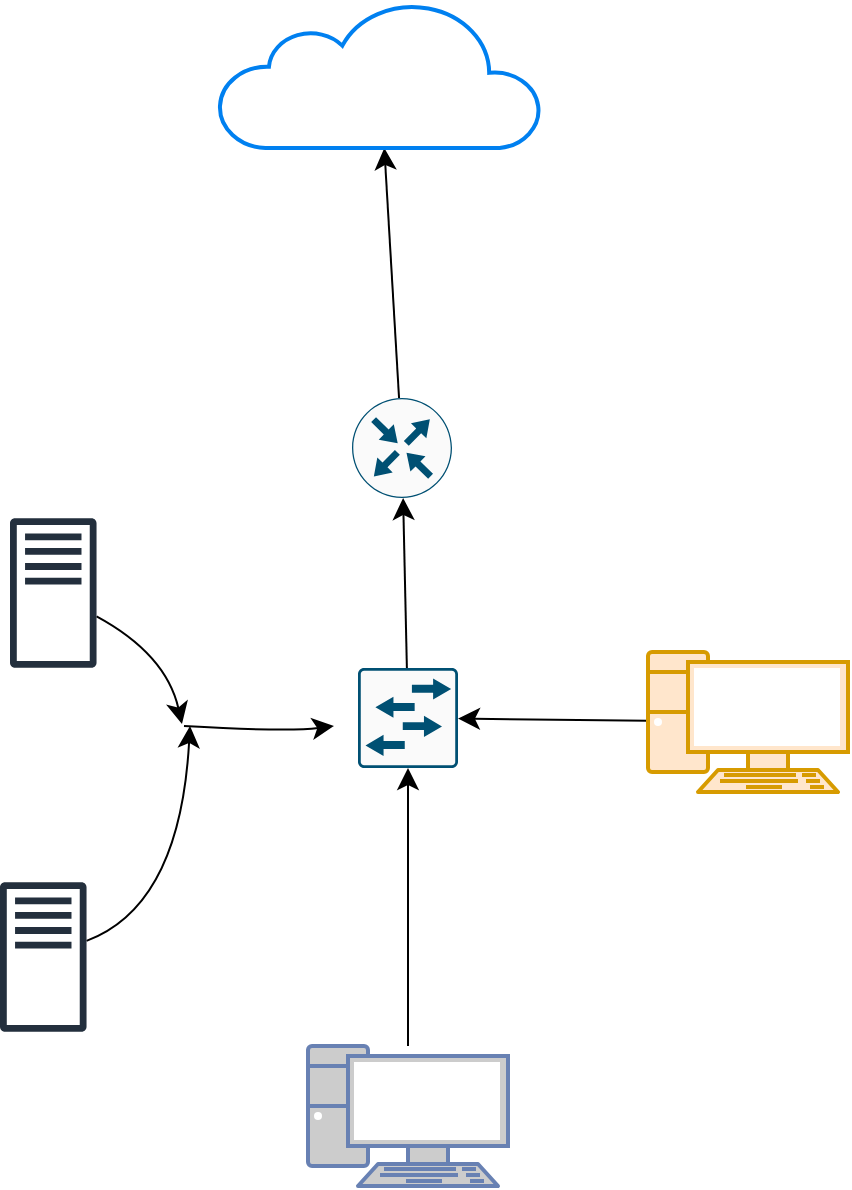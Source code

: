 <mxfile version="24.2.8" type="github">
  <diagram name="Page-1" id="brW68liZpwBAXn7qICkg">
    <mxGraphModel dx="864" dy="1199" grid="0" gridSize="10" guides="1" tooltips="1" connect="1" arrows="1" fold="1" page="0" pageScale="1" pageWidth="850" pageHeight="1100" math="0" shadow="0">
      <root>
        <mxCell id="0" />
        <mxCell id="1" parent="0" />
        <mxCell id="SOp-MsYclCzhipOw51BH-28" value="" style="edgeStyle=none;curved=1;rounded=0;orthogonalLoop=1;jettySize=auto;html=1;fontSize=12;startSize=8;endSize=8;" edge="1" parent="1" source="SOp-MsYclCzhipOw51BH-1">
          <mxGeometry relative="1" as="geometry">
            <mxPoint x="-17" y="230" as="targetPoint" />
            <Array as="points">
              <mxPoint x="-22" y="320" />
            </Array>
          </mxGeometry>
        </mxCell>
        <mxCell id="SOp-MsYclCzhipOw51BH-1" value="" style="sketch=0;outlineConnect=0;fontColor=#232F3E;gradientColor=none;fillColor=#232F3D;strokeColor=none;dashed=0;verticalLabelPosition=bottom;verticalAlign=top;align=center;html=1;fontSize=12;fontStyle=0;aspect=fixed;pointerEvents=1;shape=mxgraph.aws4.traditional_server;" vertex="1" parent="1">
          <mxGeometry x="-112" y="308" width="43.27" height="75" as="geometry" />
        </mxCell>
        <mxCell id="SOp-MsYclCzhipOw51BH-23" value="" style="edgeStyle=none;curved=1;rounded=0;orthogonalLoop=1;jettySize=auto;html=1;fontSize=12;startSize=8;endSize=8;" edge="1" parent="1" source="SOp-MsYclCzhipOw51BH-5" target="SOp-MsYclCzhipOw51BH-7">
          <mxGeometry relative="1" as="geometry" />
        </mxCell>
        <mxCell id="SOp-MsYclCzhipOw51BH-5" value="" style="fontColor=#0066CC;verticalAlign=top;verticalLabelPosition=bottom;labelPosition=center;align=center;html=1;outlineConnect=0;fillColor=#CCCCCC;strokeColor=#6881B3;gradientColor=none;gradientDirection=north;strokeWidth=2;shape=mxgraph.networks.pc;" vertex="1" parent="1">
          <mxGeometry x="42" y="390" width="100" height="70" as="geometry" />
        </mxCell>
        <mxCell id="SOp-MsYclCzhipOw51BH-15" value="" style="edgeStyle=none;curved=1;rounded=0;orthogonalLoop=1;jettySize=auto;html=1;fontSize=12;startSize=8;endSize=8;" edge="1" parent="1" source="SOp-MsYclCzhipOw51BH-6" target="SOp-MsYclCzhipOw51BH-7">
          <mxGeometry relative="1" as="geometry">
            <Array as="points" />
          </mxGeometry>
        </mxCell>
        <mxCell id="SOp-MsYclCzhipOw51BH-6" value="" style="verticalAlign=top;verticalLabelPosition=bottom;labelPosition=center;align=center;html=1;outlineConnect=0;fillColor=#ffe6cc;strokeColor=#d79b00;gradientDirection=north;strokeWidth=2;shape=mxgraph.networks.pc;" vertex="1" parent="1">
          <mxGeometry x="212" y="193" width="100" height="70" as="geometry" />
        </mxCell>
        <mxCell id="SOp-MsYclCzhipOw51BH-21" value="" style="edgeStyle=none;curved=1;rounded=0;orthogonalLoop=1;jettySize=auto;html=1;fontSize=12;startSize=8;endSize=8;" edge="1" parent="1" source="SOp-MsYclCzhipOw51BH-7" target="SOp-MsYclCzhipOw51BH-8">
          <mxGeometry relative="1" as="geometry" />
        </mxCell>
        <mxCell id="SOp-MsYclCzhipOw51BH-30" value="" style="edgeStyle=none;curved=1;rounded=0;orthogonalLoop=1;jettySize=auto;html=1;fontSize=12;startSize=8;endSize=8;" edge="1" parent="1">
          <mxGeometry relative="1" as="geometry">
            <mxPoint x="-20" y="230" as="sourcePoint" />
            <mxPoint x="55" y="230" as="targetPoint" />
            <Array as="points">
              <mxPoint x="32" y="233" />
            </Array>
          </mxGeometry>
        </mxCell>
        <mxCell id="SOp-MsYclCzhipOw51BH-7" value="" style="sketch=0;points=[[0.015,0.015,0],[0.985,0.015,0],[0.985,0.985,0],[0.015,0.985,0],[0.25,0,0],[0.5,0,0],[0.75,0,0],[1,0.25,0],[1,0.5,0],[1,0.75,0],[0.75,1,0],[0.5,1,0],[0.25,1,0],[0,0.75,0],[0,0.5,0],[0,0.25,0]];verticalLabelPosition=bottom;html=1;verticalAlign=top;aspect=fixed;align=center;pointerEvents=1;shape=mxgraph.cisco19.rect;prIcon=l2_switch;fillColor=#FAFAFA;strokeColor=#005073;" vertex="1" parent="1">
          <mxGeometry x="67" y="201" width="50" height="50" as="geometry" />
        </mxCell>
        <mxCell id="SOp-MsYclCzhipOw51BH-22" style="edgeStyle=none;curved=1;rounded=0;orthogonalLoop=1;jettySize=auto;html=1;fontSize=12;startSize=8;endSize=8;" edge="1" parent="1" source="SOp-MsYclCzhipOw51BH-8" target="SOp-MsYclCzhipOw51BH-13">
          <mxGeometry relative="1" as="geometry">
            <Array as="points" />
          </mxGeometry>
        </mxCell>
        <mxCell id="SOp-MsYclCzhipOw51BH-8" value="" style="sketch=0;points=[[0.5,0,0],[1,0.5,0],[0.5,1,0],[0,0.5,0],[0.145,0.145,0],[0.856,0.145,0],[0.855,0.856,0],[0.145,0.855,0]];verticalLabelPosition=bottom;html=1;verticalAlign=top;aspect=fixed;align=center;pointerEvents=1;shape=mxgraph.cisco19.rect;prIcon=router;fillColor=#FAFAFA;strokeColor=#005073;" vertex="1" parent="1">
          <mxGeometry x="64" y="66" width="50" height="50" as="geometry" />
        </mxCell>
        <mxCell id="SOp-MsYclCzhipOw51BH-13" value="" style="html=1;verticalLabelPosition=bottom;align=center;labelBackgroundColor=#ffffff;verticalAlign=middle;strokeWidth=2;strokeColor=#0080F0;shadow=0;dashed=0;shape=mxgraph.ios7.icons.cloud;" vertex="1" parent="1">
          <mxGeometry x="-2.5" y="-132" width="161" height="73" as="geometry" />
        </mxCell>
        <mxCell id="SOp-MsYclCzhipOw51BH-29" style="edgeStyle=none;curved=1;rounded=0;orthogonalLoop=1;jettySize=auto;html=1;fontSize=12;startSize=8;endSize=8;" edge="1" parent="1" source="SOp-MsYclCzhipOw51BH-16">
          <mxGeometry relative="1" as="geometry">
            <mxPoint x="-21" y="229" as="targetPoint" />
            <Array as="points">
              <mxPoint x="-29" y="194" />
            </Array>
          </mxGeometry>
        </mxCell>
        <mxCell id="SOp-MsYclCzhipOw51BH-16" value="" style="sketch=0;outlineConnect=0;fontColor=#232F3E;gradientColor=none;fillColor=#232F3D;strokeColor=none;dashed=0;verticalLabelPosition=bottom;verticalAlign=top;align=center;html=1;fontSize=12;fontStyle=0;aspect=fixed;pointerEvents=1;shape=mxgraph.aws4.traditional_server;" vertex="1" parent="1">
          <mxGeometry x="-107" y="126" width="43.27" height="75" as="geometry" />
        </mxCell>
      </root>
    </mxGraphModel>
  </diagram>
</mxfile>
